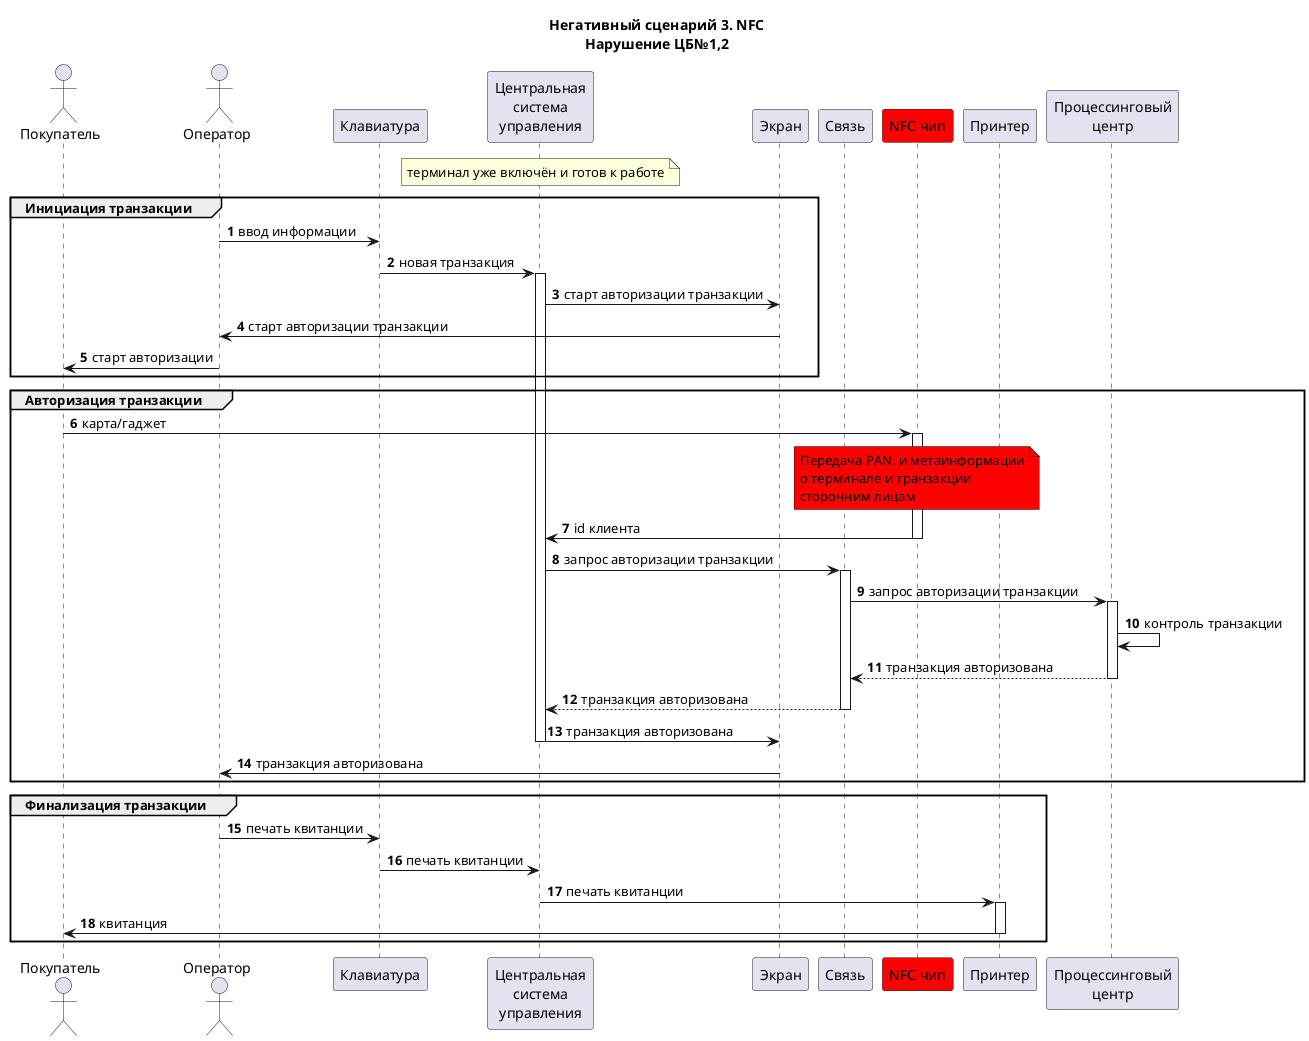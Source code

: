 @startuml
title "Негативный сценарий 3. NFC\nНарушение ЦБ№1,2"

autonumber

actor "Покупатель" as client
actor "Оператор" as seller
participant "Клавиатура" as kb
participant "Центральная\nсистема\nуправления" as sys
participant "Экран" as screen
participant "Связь" as conn
'participant "Контроль\nАКБ" as batt
participant "NFC чип" as nfc #red
participant "Принтер" as printer
'participant "Карт-ридер" as card
participant "Процессинговый\nцентр" as proc

note over sys
терминал уже включён и готов к работе
end note

group Инициация транзакции
seller -> kb: ввод информации
kb -> sys++: новая транзакция

sys -> screen: старт авторизации транзакции
screen -> seller: старт авторизации транзакции
seller -> client: старт авторизации
end
group Авторизация транзакции
client -> nfc++: карта/гаджет
note over nfc #red
Передача PAN, и метаинформации
о терминале и транзакции
сторонним лицам
end note
nfc -> sys--: id клиента

sys -> conn++: запрос авторизации транзакции
conn -> proc++: запрос авторизации транзакции
proc -> proc: контроль транзакции
proc --> conn--: транзакция авторизована
conn --> sys--: транзакция авторизована
sys -> screen--: транзакция авторизована
screen -> seller:  транзакция авторизована
end
group Финализация транзакции
seller -> kb: печать квитанции
kb -> sys: печать квитанции
sys -> printer--: печать квитанции
activate printer
printer -> client--: квитанция
end
@enduml